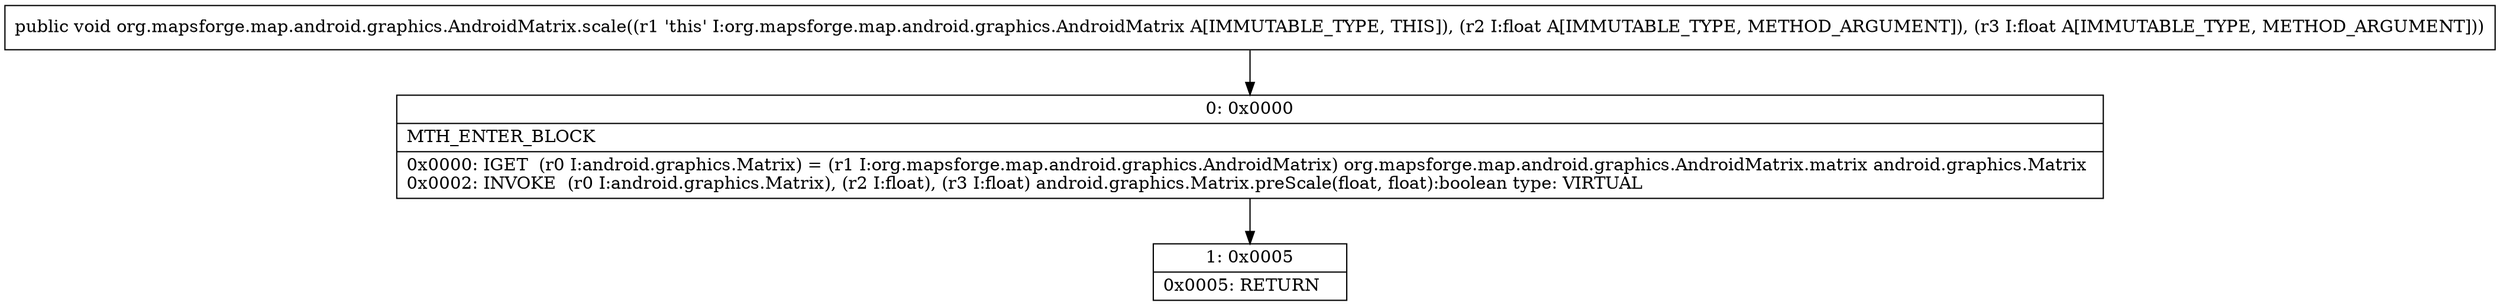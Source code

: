 digraph "CFG fororg.mapsforge.map.android.graphics.AndroidMatrix.scale(FF)V" {
Node_0 [shape=record,label="{0\:\ 0x0000|MTH_ENTER_BLOCK\l|0x0000: IGET  (r0 I:android.graphics.Matrix) = (r1 I:org.mapsforge.map.android.graphics.AndroidMatrix) org.mapsforge.map.android.graphics.AndroidMatrix.matrix android.graphics.Matrix \l0x0002: INVOKE  (r0 I:android.graphics.Matrix), (r2 I:float), (r3 I:float) android.graphics.Matrix.preScale(float, float):boolean type: VIRTUAL \l}"];
Node_1 [shape=record,label="{1\:\ 0x0005|0x0005: RETURN   \l}"];
MethodNode[shape=record,label="{public void org.mapsforge.map.android.graphics.AndroidMatrix.scale((r1 'this' I:org.mapsforge.map.android.graphics.AndroidMatrix A[IMMUTABLE_TYPE, THIS]), (r2 I:float A[IMMUTABLE_TYPE, METHOD_ARGUMENT]), (r3 I:float A[IMMUTABLE_TYPE, METHOD_ARGUMENT])) }"];
MethodNode -> Node_0;
Node_0 -> Node_1;
}

